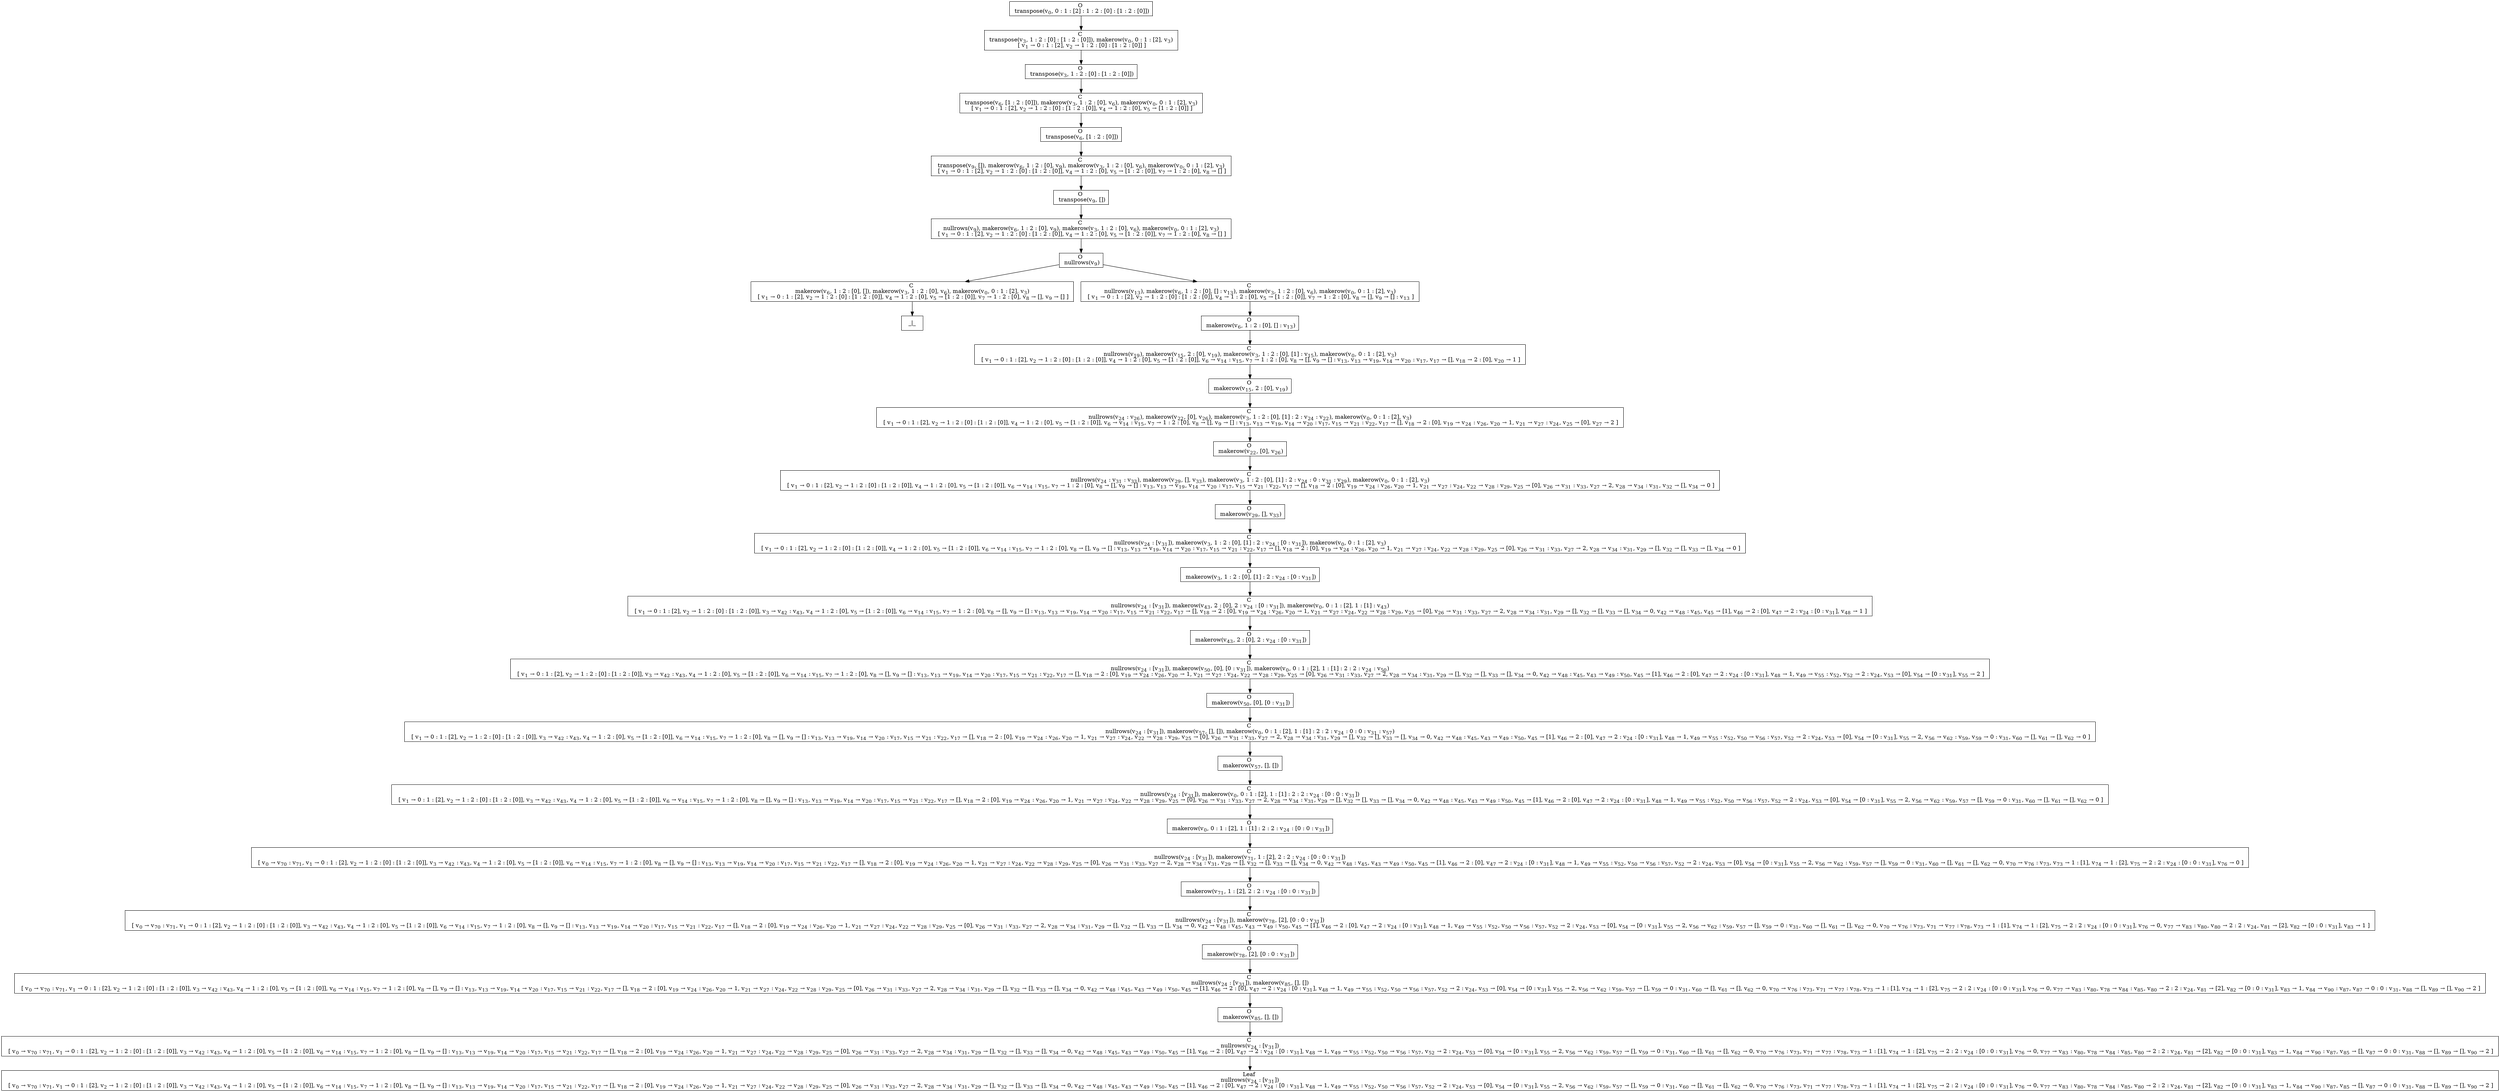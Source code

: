 digraph {
    graph [rankdir=TB
          ,bgcolor=transparent];
    node [shape=box
         ,fillcolor=white
         ,style=filled];
    0 [label=<O <BR/> transpose(v<SUB>0</SUB>, 0 : 1 : [2] : 1 : 2 : [0] : [1 : 2 : [0]])>];
    1 [label=<C <BR/> transpose(v<SUB>3</SUB>, 1 : 2 : [0] : [1 : 2 : [0]]), makerow(v<SUB>0</SUB>, 0 : 1 : [2], v<SUB>3</SUB>) <BR/>  [ v<SUB>1</SUB> &rarr; 0 : 1 : [2], v<SUB>2</SUB> &rarr; 1 : 2 : [0] : [1 : 2 : [0]] ] >];
    2 [label=<O <BR/> transpose(v<SUB>3</SUB>, 1 : 2 : [0] : [1 : 2 : [0]])>];
    3 [label=<C <BR/> transpose(v<SUB>6</SUB>, [1 : 2 : [0]]), makerow(v<SUB>3</SUB>, 1 : 2 : [0], v<SUB>6</SUB>), makerow(v<SUB>0</SUB>, 0 : 1 : [2], v<SUB>3</SUB>) <BR/>  [ v<SUB>1</SUB> &rarr; 0 : 1 : [2], v<SUB>2</SUB> &rarr; 1 : 2 : [0] : [1 : 2 : [0]], v<SUB>4</SUB> &rarr; 1 : 2 : [0], v<SUB>5</SUB> &rarr; [1 : 2 : [0]] ] >];
    4 [label=<O <BR/> transpose(v<SUB>6</SUB>, [1 : 2 : [0]])>];
    5 [label=<C <BR/> transpose(v<SUB>9</SUB>, []), makerow(v<SUB>6</SUB>, 1 : 2 : [0], v<SUB>9</SUB>), makerow(v<SUB>3</SUB>, 1 : 2 : [0], v<SUB>6</SUB>), makerow(v<SUB>0</SUB>, 0 : 1 : [2], v<SUB>3</SUB>) <BR/>  [ v<SUB>1</SUB> &rarr; 0 : 1 : [2], v<SUB>2</SUB> &rarr; 1 : 2 : [0] : [1 : 2 : [0]], v<SUB>4</SUB> &rarr; 1 : 2 : [0], v<SUB>5</SUB> &rarr; [1 : 2 : [0]], v<SUB>7</SUB> &rarr; 1 : 2 : [0], v<SUB>8</SUB> &rarr; [] ] >];
    6 [label=<O <BR/> transpose(v<SUB>9</SUB>, [])>];
    7 [label=<C <BR/> nullrows(v<SUB>9</SUB>), makerow(v<SUB>6</SUB>, 1 : 2 : [0], v<SUB>9</SUB>), makerow(v<SUB>3</SUB>, 1 : 2 : [0], v<SUB>6</SUB>), makerow(v<SUB>0</SUB>, 0 : 1 : [2], v<SUB>3</SUB>) <BR/>  [ v<SUB>1</SUB> &rarr; 0 : 1 : [2], v<SUB>2</SUB> &rarr; 1 : 2 : [0] : [1 : 2 : [0]], v<SUB>4</SUB> &rarr; 1 : 2 : [0], v<SUB>5</SUB> &rarr; [1 : 2 : [0]], v<SUB>7</SUB> &rarr; 1 : 2 : [0], v<SUB>8</SUB> &rarr; [] ] >];
    8 [label=<O <BR/> nullrows(v<SUB>9</SUB>)>];
    9 [label=<C <BR/> makerow(v<SUB>6</SUB>, 1 : 2 : [0], []), makerow(v<SUB>3</SUB>, 1 : 2 : [0], v<SUB>6</SUB>), makerow(v<SUB>0</SUB>, 0 : 1 : [2], v<SUB>3</SUB>) <BR/>  [ v<SUB>1</SUB> &rarr; 0 : 1 : [2], v<SUB>2</SUB> &rarr; 1 : 2 : [0] : [1 : 2 : [0]], v<SUB>4</SUB> &rarr; 1 : 2 : [0], v<SUB>5</SUB> &rarr; [1 : 2 : [0]], v<SUB>7</SUB> &rarr; 1 : 2 : [0], v<SUB>8</SUB> &rarr; [], v<SUB>9</SUB> &rarr; [] ] >];
    10 [label=<C <BR/> nullrows(v<SUB>13</SUB>), makerow(v<SUB>6</SUB>, 1 : 2 : [0], [] : v<SUB>13</SUB>), makerow(v<SUB>3</SUB>, 1 : 2 : [0], v<SUB>6</SUB>), makerow(v<SUB>0</SUB>, 0 : 1 : [2], v<SUB>3</SUB>) <BR/>  [ v<SUB>1</SUB> &rarr; 0 : 1 : [2], v<SUB>2</SUB> &rarr; 1 : 2 : [0] : [1 : 2 : [0]], v<SUB>4</SUB> &rarr; 1 : 2 : [0], v<SUB>5</SUB> &rarr; [1 : 2 : [0]], v<SUB>7</SUB> &rarr; 1 : 2 : [0], v<SUB>8</SUB> &rarr; [], v<SUB>9</SUB> &rarr; [] : v<SUB>13</SUB> ] >];
    11 [label=<_|_>];
    12 [label=<O <BR/> makerow(v<SUB>6</SUB>, 1 : 2 : [0], [] : v<SUB>13</SUB>)>];
    13 [label=<C <BR/> nullrows(v<SUB>19</SUB>), makerow(v<SUB>15</SUB>, 2 : [0], v<SUB>19</SUB>), makerow(v<SUB>3</SUB>, 1 : 2 : [0], [1] : v<SUB>15</SUB>), makerow(v<SUB>0</SUB>, 0 : 1 : [2], v<SUB>3</SUB>) <BR/>  [ v<SUB>1</SUB> &rarr; 0 : 1 : [2], v<SUB>2</SUB> &rarr; 1 : 2 : [0] : [1 : 2 : [0]], v<SUB>4</SUB> &rarr; 1 : 2 : [0], v<SUB>5</SUB> &rarr; [1 : 2 : [0]], v<SUB>6</SUB> &rarr; v<SUB>14</SUB> : v<SUB>15</SUB>, v<SUB>7</SUB> &rarr; 1 : 2 : [0], v<SUB>8</SUB> &rarr; [], v<SUB>9</SUB> &rarr; [] : v<SUB>13</SUB>, v<SUB>13</SUB> &rarr; v<SUB>19</SUB>, v<SUB>14</SUB> &rarr; v<SUB>20</SUB> : v<SUB>17</SUB>, v<SUB>17</SUB> &rarr; [], v<SUB>18</SUB> &rarr; 2 : [0], v<SUB>20</SUB> &rarr; 1 ] >];
    14 [label=<O <BR/> makerow(v<SUB>15</SUB>, 2 : [0], v<SUB>19</SUB>)>];
    15 [label=<C <BR/> nullrows(v<SUB>24</SUB> : v<SUB>26</SUB>), makerow(v<SUB>22</SUB>, [0], v<SUB>26</SUB>), makerow(v<SUB>3</SUB>, 1 : 2 : [0], [1] : 2 : v<SUB>24</SUB> : v<SUB>22</SUB>), makerow(v<SUB>0</SUB>, 0 : 1 : [2], v<SUB>3</SUB>) <BR/>  [ v<SUB>1</SUB> &rarr; 0 : 1 : [2], v<SUB>2</SUB> &rarr; 1 : 2 : [0] : [1 : 2 : [0]], v<SUB>4</SUB> &rarr; 1 : 2 : [0], v<SUB>5</SUB> &rarr; [1 : 2 : [0]], v<SUB>6</SUB> &rarr; v<SUB>14</SUB> : v<SUB>15</SUB>, v<SUB>7</SUB> &rarr; 1 : 2 : [0], v<SUB>8</SUB> &rarr; [], v<SUB>9</SUB> &rarr; [] : v<SUB>13</SUB>, v<SUB>13</SUB> &rarr; v<SUB>19</SUB>, v<SUB>14</SUB> &rarr; v<SUB>20</SUB> : v<SUB>17</SUB>, v<SUB>15</SUB> &rarr; v<SUB>21</SUB> : v<SUB>22</SUB>, v<SUB>17</SUB> &rarr; [], v<SUB>18</SUB> &rarr; 2 : [0], v<SUB>19</SUB> &rarr; v<SUB>24</SUB> : v<SUB>26</SUB>, v<SUB>20</SUB> &rarr; 1, v<SUB>21</SUB> &rarr; v<SUB>27</SUB> : v<SUB>24</SUB>, v<SUB>25</SUB> &rarr; [0], v<SUB>27</SUB> &rarr; 2 ] >];
    16 [label=<O <BR/> makerow(v<SUB>22</SUB>, [0], v<SUB>26</SUB>)>];
    17 [label=<C <BR/> nullrows(v<SUB>24</SUB> : v<SUB>31</SUB> : v<SUB>33</SUB>), makerow(v<SUB>29</SUB>, [], v<SUB>33</SUB>), makerow(v<SUB>3</SUB>, 1 : 2 : [0], [1] : 2 : v<SUB>24</SUB> : 0 : v<SUB>31</SUB> : v<SUB>29</SUB>), makerow(v<SUB>0</SUB>, 0 : 1 : [2], v<SUB>3</SUB>) <BR/>  [ v<SUB>1</SUB> &rarr; 0 : 1 : [2], v<SUB>2</SUB> &rarr; 1 : 2 : [0] : [1 : 2 : [0]], v<SUB>4</SUB> &rarr; 1 : 2 : [0], v<SUB>5</SUB> &rarr; [1 : 2 : [0]], v<SUB>6</SUB> &rarr; v<SUB>14</SUB> : v<SUB>15</SUB>, v<SUB>7</SUB> &rarr; 1 : 2 : [0], v<SUB>8</SUB> &rarr; [], v<SUB>9</SUB> &rarr; [] : v<SUB>13</SUB>, v<SUB>13</SUB> &rarr; v<SUB>19</SUB>, v<SUB>14</SUB> &rarr; v<SUB>20</SUB> : v<SUB>17</SUB>, v<SUB>15</SUB> &rarr; v<SUB>21</SUB> : v<SUB>22</SUB>, v<SUB>17</SUB> &rarr; [], v<SUB>18</SUB> &rarr; 2 : [0], v<SUB>19</SUB> &rarr; v<SUB>24</SUB> : v<SUB>26</SUB>, v<SUB>20</SUB> &rarr; 1, v<SUB>21</SUB> &rarr; v<SUB>27</SUB> : v<SUB>24</SUB>, v<SUB>22</SUB> &rarr; v<SUB>28</SUB> : v<SUB>29</SUB>, v<SUB>25</SUB> &rarr; [0], v<SUB>26</SUB> &rarr; v<SUB>31</SUB> : v<SUB>33</SUB>, v<SUB>27</SUB> &rarr; 2, v<SUB>28</SUB> &rarr; v<SUB>34</SUB> : v<SUB>31</SUB>, v<SUB>32</SUB> &rarr; [], v<SUB>34</SUB> &rarr; 0 ] >];
    18 [label=<O <BR/> makerow(v<SUB>29</SUB>, [], v<SUB>33</SUB>)>];
    19 [label=<C <BR/> nullrows(v<SUB>24</SUB> : [v<SUB>31</SUB>]), makerow(v<SUB>3</SUB>, 1 : 2 : [0], [1] : 2 : v<SUB>24</SUB> : [0 : v<SUB>31</SUB>]), makerow(v<SUB>0</SUB>, 0 : 1 : [2], v<SUB>3</SUB>) <BR/>  [ v<SUB>1</SUB> &rarr; 0 : 1 : [2], v<SUB>2</SUB> &rarr; 1 : 2 : [0] : [1 : 2 : [0]], v<SUB>4</SUB> &rarr; 1 : 2 : [0], v<SUB>5</SUB> &rarr; [1 : 2 : [0]], v<SUB>6</SUB> &rarr; v<SUB>14</SUB> : v<SUB>15</SUB>, v<SUB>7</SUB> &rarr; 1 : 2 : [0], v<SUB>8</SUB> &rarr; [], v<SUB>9</SUB> &rarr; [] : v<SUB>13</SUB>, v<SUB>13</SUB> &rarr; v<SUB>19</SUB>, v<SUB>14</SUB> &rarr; v<SUB>20</SUB> : v<SUB>17</SUB>, v<SUB>15</SUB> &rarr; v<SUB>21</SUB> : v<SUB>22</SUB>, v<SUB>17</SUB> &rarr; [], v<SUB>18</SUB> &rarr; 2 : [0], v<SUB>19</SUB> &rarr; v<SUB>24</SUB> : v<SUB>26</SUB>, v<SUB>20</SUB> &rarr; 1, v<SUB>21</SUB> &rarr; v<SUB>27</SUB> : v<SUB>24</SUB>, v<SUB>22</SUB> &rarr; v<SUB>28</SUB> : v<SUB>29</SUB>, v<SUB>25</SUB> &rarr; [0], v<SUB>26</SUB> &rarr; v<SUB>31</SUB> : v<SUB>33</SUB>, v<SUB>27</SUB> &rarr; 2, v<SUB>28</SUB> &rarr; v<SUB>34</SUB> : v<SUB>31</SUB>, v<SUB>29</SUB> &rarr; [], v<SUB>32</SUB> &rarr; [], v<SUB>33</SUB> &rarr; [], v<SUB>34</SUB> &rarr; 0 ] >];
    20 [label=<O <BR/> makerow(v<SUB>3</SUB>, 1 : 2 : [0], [1] : 2 : v<SUB>24</SUB> : [0 : v<SUB>31</SUB>])>];
    21 [label=<C <BR/> nullrows(v<SUB>24</SUB> : [v<SUB>31</SUB>]), makerow(v<SUB>43</SUB>, 2 : [0], 2 : v<SUB>24</SUB> : [0 : v<SUB>31</SUB>]), makerow(v<SUB>0</SUB>, 0 : 1 : [2], 1 : [1] : v<SUB>43</SUB>) <BR/>  [ v<SUB>1</SUB> &rarr; 0 : 1 : [2], v<SUB>2</SUB> &rarr; 1 : 2 : [0] : [1 : 2 : [0]], v<SUB>3</SUB> &rarr; v<SUB>42</SUB> : v<SUB>43</SUB>, v<SUB>4</SUB> &rarr; 1 : 2 : [0], v<SUB>5</SUB> &rarr; [1 : 2 : [0]], v<SUB>6</SUB> &rarr; v<SUB>14</SUB> : v<SUB>15</SUB>, v<SUB>7</SUB> &rarr; 1 : 2 : [0], v<SUB>8</SUB> &rarr; [], v<SUB>9</SUB> &rarr; [] : v<SUB>13</SUB>, v<SUB>13</SUB> &rarr; v<SUB>19</SUB>, v<SUB>14</SUB> &rarr; v<SUB>20</SUB> : v<SUB>17</SUB>, v<SUB>15</SUB> &rarr; v<SUB>21</SUB> : v<SUB>22</SUB>, v<SUB>17</SUB> &rarr; [], v<SUB>18</SUB> &rarr; 2 : [0], v<SUB>19</SUB> &rarr; v<SUB>24</SUB> : v<SUB>26</SUB>, v<SUB>20</SUB> &rarr; 1, v<SUB>21</SUB> &rarr; v<SUB>27</SUB> : v<SUB>24</SUB>, v<SUB>22</SUB> &rarr; v<SUB>28</SUB> : v<SUB>29</SUB>, v<SUB>25</SUB> &rarr; [0], v<SUB>26</SUB> &rarr; v<SUB>31</SUB> : v<SUB>33</SUB>, v<SUB>27</SUB> &rarr; 2, v<SUB>28</SUB> &rarr; v<SUB>34</SUB> : v<SUB>31</SUB>, v<SUB>29</SUB> &rarr; [], v<SUB>32</SUB> &rarr; [], v<SUB>33</SUB> &rarr; [], v<SUB>34</SUB> &rarr; 0, v<SUB>42</SUB> &rarr; v<SUB>48</SUB> : v<SUB>45</SUB>, v<SUB>45</SUB> &rarr; [1], v<SUB>46</SUB> &rarr; 2 : [0], v<SUB>47</SUB> &rarr; 2 : v<SUB>24</SUB> : [0 : v<SUB>31</SUB>], v<SUB>48</SUB> &rarr; 1 ] >];
    22 [label=<O <BR/> makerow(v<SUB>43</SUB>, 2 : [0], 2 : v<SUB>24</SUB> : [0 : v<SUB>31</SUB>])>];
    23 [label=<C <BR/> nullrows(v<SUB>24</SUB> : [v<SUB>31</SUB>]), makerow(v<SUB>50</SUB>, [0], [0 : v<SUB>31</SUB>]), makerow(v<SUB>0</SUB>, 0 : 1 : [2], 1 : [1] : 2 : 2 : v<SUB>24</SUB> : v<SUB>50</SUB>) <BR/>  [ v<SUB>1</SUB> &rarr; 0 : 1 : [2], v<SUB>2</SUB> &rarr; 1 : 2 : [0] : [1 : 2 : [0]], v<SUB>3</SUB> &rarr; v<SUB>42</SUB> : v<SUB>43</SUB>, v<SUB>4</SUB> &rarr; 1 : 2 : [0], v<SUB>5</SUB> &rarr; [1 : 2 : [0]], v<SUB>6</SUB> &rarr; v<SUB>14</SUB> : v<SUB>15</SUB>, v<SUB>7</SUB> &rarr; 1 : 2 : [0], v<SUB>8</SUB> &rarr; [], v<SUB>9</SUB> &rarr; [] : v<SUB>13</SUB>, v<SUB>13</SUB> &rarr; v<SUB>19</SUB>, v<SUB>14</SUB> &rarr; v<SUB>20</SUB> : v<SUB>17</SUB>, v<SUB>15</SUB> &rarr; v<SUB>21</SUB> : v<SUB>22</SUB>, v<SUB>17</SUB> &rarr; [], v<SUB>18</SUB> &rarr; 2 : [0], v<SUB>19</SUB> &rarr; v<SUB>24</SUB> : v<SUB>26</SUB>, v<SUB>20</SUB> &rarr; 1, v<SUB>21</SUB> &rarr; v<SUB>27</SUB> : v<SUB>24</SUB>, v<SUB>22</SUB> &rarr; v<SUB>28</SUB> : v<SUB>29</SUB>, v<SUB>25</SUB> &rarr; [0], v<SUB>26</SUB> &rarr; v<SUB>31</SUB> : v<SUB>33</SUB>, v<SUB>27</SUB> &rarr; 2, v<SUB>28</SUB> &rarr; v<SUB>34</SUB> : v<SUB>31</SUB>, v<SUB>29</SUB> &rarr; [], v<SUB>32</SUB> &rarr; [], v<SUB>33</SUB> &rarr; [], v<SUB>34</SUB> &rarr; 0, v<SUB>42</SUB> &rarr; v<SUB>48</SUB> : v<SUB>45</SUB>, v<SUB>43</SUB> &rarr; v<SUB>49</SUB> : v<SUB>50</SUB>, v<SUB>45</SUB> &rarr; [1], v<SUB>46</SUB> &rarr; 2 : [0], v<SUB>47</SUB> &rarr; 2 : v<SUB>24</SUB> : [0 : v<SUB>31</SUB>], v<SUB>48</SUB> &rarr; 1, v<SUB>49</SUB> &rarr; v<SUB>55</SUB> : v<SUB>52</SUB>, v<SUB>52</SUB> &rarr; 2 : v<SUB>24</SUB>, v<SUB>53</SUB> &rarr; [0], v<SUB>54</SUB> &rarr; [0 : v<SUB>31</SUB>], v<SUB>55</SUB> &rarr; 2 ] >];
    24 [label=<O <BR/> makerow(v<SUB>50</SUB>, [0], [0 : v<SUB>31</SUB>])>];
    25 [label=<C <BR/> nullrows(v<SUB>24</SUB> : [v<SUB>31</SUB>]), makerow(v<SUB>57</SUB>, [], []), makerow(v<SUB>0</SUB>, 0 : 1 : [2], 1 : [1] : 2 : 2 : v<SUB>24</SUB> : 0 : 0 : v<SUB>31</SUB> : v<SUB>57</SUB>) <BR/>  [ v<SUB>1</SUB> &rarr; 0 : 1 : [2], v<SUB>2</SUB> &rarr; 1 : 2 : [0] : [1 : 2 : [0]], v<SUB>3</SUB> &rarr; v<SUB>42</SUB> : v<SUB>43</SUB>, v<SUB>4</SUB> &rarr; 1 : 2 : [0], v<SUB>5</SUB> &rarr; [1 : 2 : [0]], v<SUB>6</SUB> &rarr; v<SUB>14</SUB> : v<SUB>15</SUB>, v<SUB>7</SUB> &rarr; 1 : 2 : [0], v<SUB>8</SUB> &rarr; [], v<SUB>9</SUB> &rarr; [] : v<SUB>13</SUB>, v<SUB>13</SUB> &rarr; v<SUB>19</SUB>, v<SUB>14</SUB> &rarr; v<SUB>20</SUB> : v<SUB>17</SUB>, v<SUB>15</SUB> &rarr; v<SUB>21</SUB> : v<SUB>22</SUB>, v<SUB>17</SUB> &rarr; [], v<SUB>18</SUB> &rarr; 2 : [0], v<SUB>19</SUB> &rarr; v<SUB>24</SUB> : v<SUB>26</SUB>, v<SUB>20</SUB> &rarr; 1, v<SUB>21</SUB> &rarr; v<SUB>27</SUB> : v<SUB>24</SUB>, v<SUB>22</SUB> &rarr; v<SUB>28</SUB> : v<SUB>29</SUB>, v<SUB>25</SUB> &rarr; [0], v<SUB>26</SUB> &rarr; v<SUB>31</SUB> : v<SUB>33</SUB>, v<SUB>27</SUB> &rarr; 2, v<SUB>28</SUB> &rarr; v<SUB>34</SUB> : v<SUB>31</SUB>, v<SUB>29</SUB> &rarr; [], v<SUB>32</SUB> &rarr; [], v<SUB>33</SUB> &rarr; [], v<SUB>34</SUB> &rarr; 0, v<SUB>42</SUB> &rarr; v<SUB>48</SUB> : v<SUB>45</SUB>, v<SUB>43</SUB> &rarr; v<SUB>49</SUB> : v<SUB>50</SUB>, v<SUB>45</SUB> &rarr; [1], v<SUB>46</SUB> &rarr; 2 : [0], v<SUB>47</SUB> &rarr; 2 : v<SUB>24</SUB> : [0 : v<SUB>31</SUB>], v<SUB>48</SUB> &rarr; 1, v<SUB>49</SUB> &rarr; v<SUB>55</SUB> : v<SUB>52</SUB>, v<SUB>50</SUB> &rarr; v<SUB>56</SUB> : v<SUB>57</SUB>, v<SUB>52</SUB> &rarr; 2 : v<SUB>24</SUB>, v<SUB>53</SUB> &rarr; [0], v<SUB>54</SUB> &rarr; [0 : v<SUB>31</SUB>], v<SUB>55</SUB> &rarr; 2, v<SUB>56</SUB> &rarr; v<SUB>62</SUB> : v<SUB>59</SUB>, v<SUB>59</SUB> &rarr; 0 : v<SUB>31</SUB>, v<SUB>60</SUB> &rarr; [], v<SUB>61</SUB> &rarr; [], v<SUB>62</SUB> &rarr; 0 ] >];
    26 [label=<O <BR/> makerow(v<SUB>57</SUB>, [], [])>];
    27 [label=<C <BR/> nullrows(v<SUB>24</SUB> : [v<SUB>31</SUB>]), makerow(v<SUB>0</SUB>, 0 : 1 : [2], 1 : [1] : 2 : 2 : v<SUB>24</SUB> : [0 : 0 : v<SUB>31</SUB>]) <BR/>  [ v<SUB>1</SUB> &rarr; 0 : 1 : [2], v<SUB>2</SUB> &rarr; 1 : 2 : [0] : [1 : 2 : [0]], v<SUB>3</SUB> &rarr; v<SUB>42</SUB> : v<SUB>43</SUB>, v<SUB>4</SUB> &rarr; 1 : 2 : [0], v<SUB>5</SUB> &rarr; [1 : 2 : [0]], v<SUB>6</SUB> &rarr; v<SUB>14</SUB> : v<SUB>15</SUB>, v<SUB>7</SUB> &rarr; 1 : 2 : [0], v<SUB>8</SUB> &rarr; [], v<SUB>9</SUB> &rarr; [] : v<SUB>13</SUB>, v<SUB>13</SUB> &rarr; v<SUB>19</SUB>, v<SUB>14</SUB> &rarr; v<SUB>20</SUB> : v<SUB>17</SUB>, v<SUB>15</SUB> &rarr; v<SUB>21</SUB> : v<SUB>22</SUB>, v<SUB>17</SUB> &rarr; [], v<SUB>18</SUB> &rarr; 2 : [0], v<SUB>19</SUB> &rarr; v<SUB>24</SUB> : v<SUB>26</SUB>, v<SUB>20</SUB> &rarr; 1, v<SUB>21</SUB> &rarr; v<SUB>27</SUB> : v<SUB>24</SUB>, v<SUB>22</SUB> &rarr; v<SUB>28</SUB> : v<SUB>29</SUB>, v<SUB>25</SUB> &rarr; [0], v<SUB>26</SUB> &rarr; v<SUB>31</SUB> : v<SUB>33</SUB>, v<SUB>27</SUB> &rarr; 2, v<SUB>28</SUB> &rarr; v<SUB>34</SUB> : v<SUB>31</SUB>, v<SUB>29</SUB> &rarr; [], v<SUB>32</SUB> &rarr; [], v<SUB>33</SUB> &rarr; [], v<SUB>34</SUB> &rarr; 0, v<SUB>42</SUB> &rarr; v<SUB>48</SUB> : v<SUB>45</SUB>, v<SUB>43</SUB> &rarr; v<SUB>49</SUB> : v<SUB>50</SUB>, v<SUB>45</SUB> &rarr; [1], v<SUB>46</SUB> &rarr; 2 : [0], v<SUB>47</SUB> &rarr; 2 : v<SUB>24</SUB> : [0 : v<SUB>31</SUB>], v<SUB>48</SUB> &rarr; 1, v<SUB>49</SUB> &rarr; v<SUB>55</SUB> : v<SUB>52</SUB>, v<SUB>50</SUB> &rarr; v<SUB>56</SUB> : v<SUB>57</SUB>, v<SUB>52</SUB> &rarr; 2 : v<SUB>24</SUB>, v<SUB>53</SUB> &rarr; [0], v<SUB>54</SUB> &rarr; [0 : v<SUB>31</SUB>], v<SUB>55</SUB> &rarr; 2, v<SUB>56</SUB> &rarr; v<SUB>62</SUB> : v<SUB>59</SUB>, v<SUB>57</SUB> &rarr; [], v<SUB>59</SUB> &rarr; 0 : v<SUB>31</SUB>, v<SUB>60</SUB> &rarr; [], v<SUB>61</SUB> &rarr; [], v<SUB>62</SUB> &rarr; 0 ] >];
    28 [label=<O <BR/> makerow(v<SUB>0</SUB>, 0 : 1 : [2], 1 : [1] : 2 : 2 : v<SUB>24</SUB> : [0 : 0 : v<SUB>31</SUB>])>];
    29 [label=<C <BR/> nullrows(v<SUB>24</SUB> : [v<SUB>31</SUB>]), makerow(v<SUB>71</SUB>, 1 : [2], 2 : 2 : v<SUB>24</SUB> : [0 : 0 : v<SUB>31</SUB>]) <BR/>  [ v<SUB>0</SUB> &rarr; v<SUB>70</SUB> : v<SUB>71</SUB>, v<SUB>1</SUB> &rarr; 0 : 1 : [2], v<SUB>2</SUB> &rarr; 1 : 2 : [0] : [1 : 2 : [0]], v<SUB>3</SUB> &rarr; v<SUB>42</SUB> : v<SUB>43</SUB>, v<SUB>4</SUB> &rarr; 1 : 2 : [0], v<SUB>5</SUB> &rarr; [1 : 2 : [0]], v<SUB>6</SUB> &rarr; v<SUB>14</SUB> : v<SUB>15</SUB>, v<SUB>7</SUB> &rarr; 1 : 2 : [0], v<SUB>8</SUB> &rarr; [], v<SUB>9</SUB> &rarr; [] : v<SUB>13</SUB>, v<SUB>13</SUB> &rarr; v<SUB>19</SUB>, v<SUB>14</SUB> &rarr; v<SUB>20</SUB> : v<SUB>17</SUB>, v<SUB>15</SUB> &rarr; v<SUB>21</SUB> : v<SUB>22</SUB>, v<SUB>17</SUB> &rarr; [], v<SUB>18</SUB> &rarr; 2 : [0], v<SUB>19</SUB> &rarr; v<SUB>24</SUB> : v<SUB>26</SUB>, v<SUB>20</SUB> &rarr; 1, v<SUB>21</SUB> &rarr; v<SUB>27</SUB> : v<SUB>24</SUB>, v<SUB>22</SUB> &rarr; v<SUB>28</SUB> : v<SUB>29</SUB>, v<SUB>25</SUB> &rarr; [0], v<SUB>26</SUB> &rarr; v<SUB>31</SUB> : v<SUB>33</SUB>, v<SUB>27</SUB> &rarr; 2, v<SUB>28</SUB> &rarr; v<SUB>34</SUB> : v<SUB>31</SUB>, v<SUB>29</SUB> &rarr; [], v<SUB>32</SUB> &rarr; [], v<SUB>33</SUB> &rarr; [], v<SUB>34</SUB> &rarr; 0, v<SUB>42</SUB> &rarr; v<SUB>48</SUB> : v<SUB>45</SUB>, v<SUB>43</SUB> &rarr; v<SUB>49</SUB> : v<SUB>50</SUB>, v<SUB>45</SUB> &rarr; [1], v<SUB>46</SUB> &rarr; 2 : [0], v<SUB>47</SUB> &rarr; 2 : v<SUB>24</SUB> : [0 : v<SUB>31</SUB>], v<SUB>48</SUB> &rarr; 1, v<SUB>49</SUB> &rarr; v<SUB>55</SUB> : v<SUB>52</SUB>, v<SUB>50</SUB> &rarr; v<SUB>56</SUB> : v<SUB>57</SUB>, v<SUB>52</SUB> &rarr; 2 : v<SUB>24</SUB>, v<SUB>53</SUB> &rarr; [0], v<SUB>54</SUB> &rarr; [0 : v<SUB>31</SUB>], v<SUB>55</SUB> &rarr; 2, v<SUB>56</SUB> &rarr; v<SUB>62</SUB> : v<SUB>59</SUB>, v<SUB>57</SUB> &rarr; [], v<SUB>59</SUB> &rarr; 0 : v<SUB>31</SUB>, v<SUB>60</SUB> &rarr; [], v<SUB>61</SUB> &rarr; [], v<SUB>62</SUB> &rarr; 0, v<SUB>70</SUB> &rarr; v<SUB>76</SUB> : v<SUB>73</SUB>, v<SUB>73</SUB> &rarr; 1 : [1], v<SUB>74</SUB> &rarr; 1 : [2], v<SUB>75</SUB> &rarr; 2 : 2 : v<SUB>24</SUB> : [0 : 0 : v<SUB>31</SUB>], v<SUB>76</SUB> &rarr; 0 ] >];
    30 [label=<O <BR/> makerow(v<SUB>71</SUB>, 1 : [2], 2 : 2 : v<SUB>24</SUB> : [0 : 0 : v<SUB>31</SUB>])>];
    31 [label=<C <BR/> nullrows(v<SUB>24</SUB> : [v<SUB>31</SUB>]), makerow(v<SUB>78</SUB>, [2], [0 : 0 : v<SUB>31</SUB>]) <BR/>  [ v<SUB>0</SUB> &rarr; v<SUB>70</SUB> : v<SUB>71</SUB>, v<SUB>1</SUB> &rarr; 0 : 1 : [2], v<SUB>2</SUB> &rarr; 1 : 2 : [0] : [1 : 2 : [0]], v<SUB>3</SUB> &rarr; v<SUB>42</SUB> : v<SUB>43</SUB>, v<SUB>4</SUB> &rarr; 1 : 2 : [0], v<SUB>5</SUB> &rarr; [1 : 2 : [0]], v<SUB>6</SUB> &rarr; v<SUB>14</SUB> : v<SUB>15</SUB>, v<SUB>7</SUB> &rarr; 1 : 2 : [0], v<SUB>8</SUB> &rarr; [], v<SUB>9</SUB> &rarr; [] : v<SUB>13</SUB>, v<SUB>13</SUB> &rarr; v<SUB>19</SUB>, v<SUB>14</SUB> &rarr; v<SUB>20</SUB> : v<SUB>17</SUB>, v<SUB>15</SUB> &rarr; v<SUB>21</SUB> : v<SUB>22</SUB>, v<SUB>17</SUB> &rarr; [], v<SUB>18</SUB> &rarr; 2 : [0], v<SUB>19</SUB> &rarr; v<SUB>24</SUB> : v<SUB>26</SUB>, v<SUB>20</SUB> &rarr; 1, v<SUB>21</SUB> &rarr; v<SUB>27</SUB> : v<SUB>24</SUB>, v<SUB>22</SUB> &rarr; v<SUB>28</SUB> : v<SUB>29</SUB>, v<SUB>25</SUB> &rarr; [0], v<SUB>26</SUB> &rarr; v<SUB>31</SUB> : v<SUB>33</SUB>, v<SUB>27</SUB> &rarr; 2, v<SUB>28</SUB> &rarr; v<SUB>34</SUB> : v<SUB>31</SUB>, v<SUB>29</SUB> &rarr; [], v<SUB>32</SUB> &rarr; [], v<SUB>33</SUB> &rarr; [], v<SUB>34</SUB> &rarr; 0, v<SUB>42</SUB> &rarr; v<SUB>48</SUB> : v<SUB>45</SUB>, v<SUB>43</SUB> &rarr; v<SUB>49</SUB> : v<SUB>50</SUB>, v<SUB>45</SUB> &rarr; [1], v<SUB>46</SUB> &rarr; 2 : [0], v<SUB>47</SUB> &rarr; 2 : v<SUB>24</SUB> : [0 : v<SUB>31</SUB>], v<SUB>48</SUB> &rarr; 1, v<SUB>49</SUB> &rarr; v<SUB>55</SUB> : v<SUB>52</SUB>, v<SUB>50</SUB> &rarr; v<SUB>56</SUB> : v<SUB>57</SUB>, v<SUB>52</SUB> &rarr; 2 : v<SUB>24</SUB>, v<SUB>53</SUB> &rarr; [0], v<SUB>54</SUB> &rarr; [0 : v<SUB>31</SUB>], v<SUB>55</SUB> &rarr; 2, v<SUB>56</SUB> &rarr; v<SUB>62</SUB> : v<SUB>59</SUB>, v<SUB>57</SUB> &rarr; [], v<SUB>59</SUB> &rarr; 0 : v<SUB>31</SUB>, v<SUB>60</SUB> &rarr; [], v<SUB>61</SUB> &rarr; [], v<SUB>62</SUB> &rarr; 0, v<SUB>70</SUB> &rarr; v<SUB>76</SUB> : v<SUB>73</SUB>, v<SUB>71</SUB> &rarr; v<SUB>77</SUB> : v<SUB>78</SUB>, v<SUB>73</SUB> &rarr; 1 : [1], v<SUB>74</SUB> &rarr; 1 : [2], v<SUB>75</SUB> &rarr; 2 : 2 : v<SUB>24</SUB> : [0 : 0 : v<SUB>31</SUB>], v<SUB>76</SUB> &rarr; 0, v<SUB>77</SUB> &rarr; v<SUB>83</SUB> : v<SUB>80</SUB>, v<SUB>80</SUB> &rarr; 2 : 2 : v<SUB>24</SUB>, v<SUB>81</SUB> &rarr; [2], v<SUB>82</SUB> &rarr; [0 : 0 : v<SUB>31</SUB>], v<SUB>83</SUB> &rarr; 1 ] >];
    32 [label=<O <BR/> makerow(v<SUB>78</SUB>, [2], [0 : 0 : v<SUB>31</SUB>])>];
    33 [label=<C <BR/> nullrows(v<SUB>24</SUB> : [v<SUB>31</SUB>]), makerow(v<SUB>85</SUB>, [], []) <BR/>  [ v<SUB>0</SUB> &rarr; v<SUB>70</SUB> : v<SUB>71</SUB>, v<SUB>1</SUB> &rarr; 0 : 1 : [2], v<SUB>2</SUB> &rarr; 1 : 2 : [0] : [1 : 2 : [0]], v<SUB>3</SUB> &rarr; v<SUB>42</SUB> : v<SUB>43</SUB>, v<SUB>4</SUB> &rarr; 1 : 2 : [0], v<SUB>5</SUB> &rarr; [1 : 2 : [0]], v<SUB>6</SUB> &rarr; v<SUB>14</SUB> : v<SUB>15</SUB>, v<SUB>7</SUB> &rarr; 1 : 2 : [0], v<SUB>8</SUB> &rarr; [], v<SUB>9</SUB> &rarr; [] : v<SUB>13</SUB>, v<SUB>13</SUB> &rarr; v<SUB>19</SUB>, v<SUB>14</SUB> &rarr; v<SUB>20</SUB> : v<SUB>17</SUB>, v<SUB>15</SUB> &rarr; v<SUB>21</SUB> : v<SUB>22</SUB>, v<SUB>17</SUB> &rarr; [], v<SUB>18</SUB> &rarr; 2 : [0], v<SUB>19</SUB> &rarr; v<SUB>24</SUB> : v<SUB>26</SUB>, v<SUB>20</SUB> &rarr; 1, v<SUB>21</SUB> &rarr; v<SUB>27</SUB> : v<SUB>24</SUB>, v<SUB>22</SUB> &rarr; v<SUB>28</SUB> : v<SUB>29</SUB>, v<SUB>25</SUB> &rarr; [0], v<SUB>26</SUB> &rarr; v<SUB>31</SUB> : v<SUB>33</SUB>, v<SUB>27</SUB> &rarr; 2, v<SUB>28</SUB> &rarr; v<SUB>34</SUB> : v<SUB>31</SUB>, v<SUB>29</SUB> &rarr; [], v<SUB>32</SUB> &rarr; [], v<SUB>33</SUB> &rarr; [], v<SUB>34</SUB> &rarr; 0, v<SUB>42</SUB> &rarr; v<SUB>48</SUB> : v<SUB>45</SUB>, v<SUB>43</SUB> &rarr; v<SUB>49</SUB> : v<SUB>50</SUB>, v<SUB>45</SUB> &rarr; [1], v<SUB>46</SUB> &rarr; 2 : [0], v<SUB>47</SUB> &rarr; 2 : v<SUB>24</SUB> : [0 : v<SUB>31</SUB>], v<SUB>48</SUB> &rarr; 1, v<SUB>49</SUB> &rarr; v<SUB>55</SUB> : v<SUB>52</SUB>, v<SUB>50</SUB> &rarr; v<SUB>56</SUB> : v<SUB>57</SUB>, v<SUB>52</SUB> &rarr; 2 : v<SUB>24</SUB>, v<SUB>53</SUB> &rarr; [0], v<SUB>54</SUB> &rarr; [0 : v<SUB>31</SUB>], v<SUB>55</SUB> &rarr; 2, v<SUB>56</SUB> &rarr; v<SUB>62</SUB> : v<SUB>59</SUB>, v<SUB>57</SUB> &rarr; [], v<SUB>59</SUB> &rarr; 0 : v<SUB>31</SUB>, v<SUB>60</SUB> &rarr; [], v<SUB>61</SUB> &rarr; [], v<SUB>62</SUB> &rarr; 0, v<SUB>70</SUB> &rarr; v<SUB>76</SUB> : v<SUB>73</SUB>, v<SUB>71</SUB> &rarr; v<SUB>77</SUB> : v<SUB>78</SUB>, v<SUB>73</SUB> &rarr; 1 : [1], v<SUB>74</SUB> &rarr; 1 : [2], v<SUB>75</SUB> &rarr; 2 : 2 : v<SUB>24</SUB> : [0 : 0 : v<SUB>31</SUB>], v<SUB>76</SUB> &rarr; 0, v<SUB>77</SUB> &rarr; v<SUB>83</SUB> : v<SUB>80</SUB>, v<SUB>78</SUB> &rarr; v<SUB>84</SUB> : v<SUB>85</SUB>, v<SUB>80</SUB> &rarr; 2 : 2 : v<SUB>24</SUB>, v<SUB>81</SUB> &rarr; [2], v<SUB>82</SUB> &rarr; [0 : 0 : v<SUB>31</SUB>], v<SUB>83</SUB> &rarr; 1, v<SUB>84</SUB> &rarr; v<SUB>90</SUB> : v<SUB>87</SUB>, v<SUB>87</SUB> &rarr; 0 : 0 : v<SUB>31</SUB>, v<SUB>88</SUB> &rarr; [], v<SUB>89</SUB> &rarr; [], v<SUB>90</SUB> &rarr; 2 ] >];
    34 [label=<O <BR/> makerow(v<SUB>85</SUB>, [], [])>];
    35 [label=<C <BR/> nullrows(v<SUB>24</SUB> : [v<SUB>31</SUB>]) <BR/>  [ v<SUB>0</SUB> &rarr; v<SUB>70</SUB> : v<SUB>71</SUB>, v<SUB>1</SUB> &rarr; 0 : 1 : [2], v<SUB>2</SUB> &rarr; 1 : 2 : [0] : [1 : 2 : [0]], v<SUB>3</SUB> &rarr; v<SUB>42</SUB> : v<SUB>43</SUB>, v<SUB>4</SUB> &rarr; 1 : 2 : [0], v<SUB>5</SUB> &rarr; [1 : 2 : [0]], v<SUB>6</SUB> &rarr; v<SUB>14</SUB> : v<SUB>15</SUB>, v<SUB>7</SUB> &rarr; 1 : 2 : [0], v<SUB>8</SUB> &rarr; [], v<SUB>9</SUB> &rarr; [] : v<SUB>13</SUB>, v<SUB>13</SUB> &rarr; v<SUB>19</SUB>, v<SUB>14</SUB> &rarr; v<SUB>20</SUB> : v<SUB>17</SUB>, v<SUB>15</SUB> &rarr; v<SUB>21</SUB> : v<SUB>22</SUB>, v<SUB>17</SUB> &rarr; [], v<SUB>18</SUB> &rarr; 2 : [0], v<SUB>19</SUB> &rarr; v<SUB>24</SUB> : v<SUB>26</SUB>, v<SUB>20</SUB> &rarr; 1, v<SUB>21</SUB> &rarr; v<SUB>27</SUB> : v<SUB>24</SUB>, v<SUB>22</SUB> &rarr; v<SUB>28</SUB> : v<SUB>29</SUB>, v<SUB>25</SUB> &rarr; [0], v<SUB>26</SUB> &rarr; v<SUB>31</SUB> : v<SUB>33</SUB>, v<SUB>27</SUB> &rarr; 2, v<SUB>28</SUB> &rarr; v<SUB>34</SUB> : v<SUB>31</SUB>, v<SUB>29</SUB> &rarr; [], v<SUB>32</SUB> &rarr; [], v<SUB>33</SUB> &rarr; [], v<SUB>34</SUB> &rarr; 0, v<SUB>42</SUB> &rarr; v<SUB>48</SUB> : v<SUB>45</SUB>, v<SUB>43</SUB> &rarr; v<SUB>49</SUB> : v<SUB>50</SUB>, v<SUB>45</SUB> &rarr; [1], v<SUB>46</SUB> &rarr; 2 : [0], v<SUB>47</SUB> &rarr; 2 : v<SUB>24</SUB> : [0 : v<SUB>31</SUB>], v<SUB>48</SUB> &rarr; 1, v<SUB>49</SUB> &rarr; v<SUB>55</SUB> : v<SUB>52</SUB>, v<SUB>50</SUB> &rarr; v<SUB>56</SUB> : v<SUB>57</SUB>, v<SUB>52</SUB> &rarr; 2 : v<SUB>24</SUB>, v<SUB>53</SUB> &rarr; [0], v<SUB>54</SUB> &rarr; [0 : v<SUB>31</SUB>], v<SUB>55</SUB> &rarr; 2, v<SUB>56</SUB> &rarr; v<SUB>62</SUB> : v<SUB>59</SUB>, v<SUB>57</SUB> &rarr; [], v<SUB>59</SUB> &rarr; 0 : v<SUB>31</SUB>, v<SUB>60</SUB> &rarr; [], v<SUB>61</SUB> &rarr; [], v<SUB>62</SUB> &rarr; 0, v<SUB>70</SUB> &rarr; v<SUB>76</SUB> : v<SUB>73</SUB>, v<SUB>71</SUB> &rarr; v<SUB>77</SUB> : v<SUB>78</SUB>, v<SUB>73</SUB> &rarr; 1 : [1], v<SUB>74</SUB> &rarr; 1 : [2], v<SUB>75</SUB> &rarr; 2 : 2 : v<SUB>24</SUB> : [0 : 0 : v<SUB>31</SUB>], v<SUB>76</SUB> &rarr; 0, v<SUB>77</SUB> &rarr; v<SUB>83</SUB> : v<SUB>80</SUB>, v<SUB>78</SUB> &rarr; v<SUB>84</SUB> : v<SUB>85</SUB>, v<SUB>80</SUB> &rarr; 2 : 2 : v<SUB>24</SUB>, v<SUB>81</SUB> &rarr; [2], v<SUB>82</SUB> &rarr; [0 : 0 : v<SUB>31</SUB>], v<SUB>83</SUB> &rarr; 1, v<SUB>84</SUB> &rarr; v<SUB>90</SUB> : v<SUB>87</SUB>, v<SUB>85</SUB> &rarr; [], v<SUB>87</SUB> &rarr; 0 : 0 : v<SUB>31</SUB>, v<SUB>88</SUB> &rarr; [], v<SUB>89</SUB> &rarr; [], v<SUB>90</SUB> &rarr; 2 ] >];
    36 [label=<Leaf <BR/> nullrows(v<SUB>24</SUB> : [v<SUB>31</SUB>]) <BR/>  [ v<SUB>0</SUB> &rarr; v<SUB>70</SUB> : v<SUB>71</SUB>, v<SUB>1</SUB> &rarr; 0 : 1 : [2], v<SUB>2</SUB> &rarr; 1 : 2 : [0] : [1 : 2 : [0]], v<SUB>3</SUB> &rarr; v<SUB>42</SUB> : v<SUB>43</SUB>, v<SUB>4</SUB> &rarr; 1 : 2 : [0], v<SUB>5</SUB> &rarr; [1 : 2 : [0]], v<SUB>6</SUB> &rarr; v<SUB>14</SUB> : v<SUB>15</SUB>, v<SUB>7</SUB> &rarr; 1 : 2 : [0], v<SUB>8</SUB> &rarr; [], v<SUB>9</SUB> &rarr; [] : v<SUB>13</SUB>, v<SUB>13</SUB> &rarr; v<SUB>19</SUB>, v<SUB>14</SUB> &rarr; v<SUB>20</SUB> : v<SUB>17</SUB>, v<SUB>15</SUB> &rarr; v<SUB>21</SUB> : v<SUB>22</SUB>, v<SUB>17</SUB> &rarr; [], v<SUB>18</SUB> &rarr; 2 : [0], v<SUB>19</SUB> &rarr; v<SUB>24</SUB> : v<SUB>26</SUB>, v<SUB>20</SUB> &rarr; 1, v<SUB>21</SUB> &rarr; v<SUB>27</SUB> : v<SUB>24</SUB>, v<SUB>22</SUB> &rarr; v<SUB>28</SUB> : v<SUB>29</SUB>, v<SUB>25</SUB> &rarr; [0], v<SUB>26</SUB> &rarr; v<SUB>31</SUB> : v<SUB>33</SUB>, v<SUB>27</SUB> &rarr; 2, v<SUB>28</SUB> &rarr; v<SUB>34</SUB> : v<SUB>31</SUB>, v<SUB>29</SUB> &rarr; [], v<SUB>32</SUB> &rarr; [], v<SUB>33</SUB> &rarr; [], v<SUB>34</SUB> &rarr; 0, v<SUB>42</SUB> &rarr; v<SUB>48</SUB> : v<SUB>45</SUB>, v<SUB>43</SUB> &rarr; v<SUB>49</SUB> : v<SUB>50</SUB>, v<SUB>45</SUB> &rarr; [1], v<SUB>46</SUB> &rarr; 2 : [0], v<SUB>47</SUB> &rarr; 2 : v<SUB>24</SUB> : [0 : v<SUB>31</SUB>], v<SUB>48</SUB> &rarr; 1, v<SUB>49</SUB> &rarr; v<SUB>55</SUB> : v<SUB>52</SUB>, v<SUB>50</SUB> &rarr; v<SUB>56</SUB> : v<SUB>57</SUB>, v<SUB>52</SUB> &rarr; 2 : v<SUB>24</SUB>, v<SUB>53</SUB> &rarr; [0], v<SUB>54</SUB> &rarr; [0 : v<SUB>31</SUB>], v<SUB>55</SUB> &rarr; 2, v<SUB>56</SUB> &rarr; v<SUB>62</SUB> : v<SUB>59</SUB>, v<SUB>57</SUB> &rarr; [], v<SUB>59</SUB> &rarr; 0 : v<SUB>31</SUB>, v<SUB>60</SUB> &rarr; [], v<SUB>61</SUB> &rarr; [], v<SUB>62</SUB> &rarr; 0, v<SUB>70</SUB> &rarr; v<SUB>76</SUB> : v<SUB>73</SUB>, v<SUB>71</SUB> &rarr; v<SUB>77</SUB> : v<SUB>78</SUB>, v<SUB>73</SUB> &rarr; 1 : [1], v<SUB>74</SUB> &rarr; 1 : [2], v<SUB>75</SUB> &rarr; 2 : 2 : v<SUB>24</SUB> : [0 : 0 : v<SUB>31</SUB>], v<SUB>76</SUB> &rarr; 0, v<SUB>77</SUB> &rarr; v<SUB>83</SUB> : v<SUB>80</SUB>, v<SUB>78</SUB> &rarr; v<SUB>84</SUB> : v<SUB>85</SUB>, v<SUB>80</SUB> &rarr; 2 : 2 : v<SUB>24</SUB>, v<SUB>81</SUB> &rarr; [2], v<SUB>82</SUB> &rarr; [0 : 0 : v<SUB>31</SUB>], v<SUB>83</SUB> &rarr; 1, v<SUB>84</SUB> &rarr; v<SUB>90</SUB> : v<SUB>87</SUB>, v<SUB>85</SUB> &rarr; [], v<SUB>87</SUB> &rarr; 0 : 0 : v<SUB>31</SUB>, v<SUB>88</SUB> &rarr; [], v<SUB>89</SUB> &rarr; [], v<SUB>90</SUB> &rarr; 2 ] >];
    0 -> 1 [label=""];
    1 -> 2 [label=""];
    2 -> 3 [label=""];
    3 -> 4 [label=""];
    4 -> 5 [label=""];
    5 -> 6 [label=""];
    6 -> 7 [label=""];
    7 -> 8 [label=""];
    8 -> 9 [label=""];
    8 -> 10 [label=""];
    9 -> 11 [label=""];
    10 -> 12 [label=""];
    12 -> 13 [label=""];
    13 -> 14 [label=""];
    14 -> 15 [label=""];
    15 -> 16 [label=""];
    16 -> 17 [label=""];
    17 -> 18 [label=""];
    18 -> 19 [label=""];
    19 -> 20 [label=""];
    20 -> 21 [label=""];
    21 -> 22 [label=""];
    22 -> 23 [label=""];
    23 -> 24 [label=""];
    24 -> 25 [label=""];
    25 -> 26 [label=""];
    26 -> 27 [label=""];
    27 -> 28 [label=""];
    28 -> 29 [label=""];
    29 -> 30 [label=""];
    30 -> 31 [label=""];
    31 -> 32 [label=""];
    32 -> 33 [label=""];
    33 -> 34 [label=""];
    34 -> 35 [label=""];
    35 -> 36 [label=""];
}